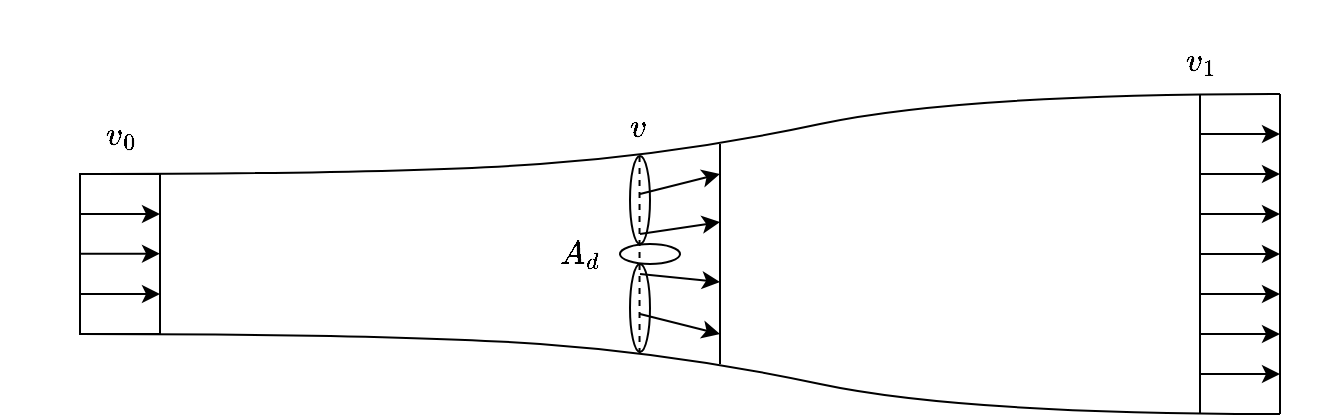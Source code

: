 <mxfile version="20.3.0" type="github">
  <diagram id="IdlpWl6zbyqnxrVqbU_i" name="Page-1">
    <mxGraphModel dx="1422" dy="762" grid="1" gridSize="10" guides="1" tooltips="1" connect="1" arrows="1" fold="1" page="1" pageScale="1" pageWidth="827" pageHeight="1169" math="1" shadow="0">
      <root>
        <mxCell id="0" />
        <mxCell id="1" parent="0" />
        <mxCell id="WMP9rHR9NZPAnHK2ZveY-2" value="" style="curved=1;endArrow=none;html=1;rounded=0;endFill=0;" parent="1" edge="1">
          <mxGeometry width="50" height="50" relative="1" as="geometry">
            <mxPoint x="120" y="160" as="sourcePoint" />
            <mxPoint x="720" y="120" as="targetPoint" />
            <Array as="points">
              <mxPoint x="280" y="160" />
              <mxPoint x="420" y="150" />
              <mxPoint x="560" y="120" />
            </Array>
          </mxGeometry>
        </mxCell>
        <mxCell id="0pmqVzATzi7T12V1UpiU-1" value="" style="curved=1;endArrow=none;html=1;rounded=0;endFill=0;" parent="1" edge="1">
          <mxGeometry width="50" height="50" relative="1" as="geometry">
            <mxPoint x="120" y="240" as="sourcePoint" />
            <mxPoint x="720" y="280" as="targetPoint" />
            <Array as="points">
              <mxPoint x="280" y="240" />
              <mxPoint x="420" y="250" />
              <mxPoint x="560" y="280" />
            </Array>
          </mxGeometry>
        </mxCell>
        <mxCell id="0pmqVzATzi7T12V1UpiU-4" value="" style="endArrow=none;html=1;rounded=0;" parent="1" edge="1">
          <mxGeometry width="50" height="50" relative="1" as="geometry">
            <mxPoint x="440" y="255" as="sourcePoint" />
            <mxPoint x="440" y="145" as="targetPoint" />
          </mxGeometry>
        </mxCell>
        <mxCell id="0pmqVzATzi7T12V1UpiU-7" value="" style="rounded=0;whiteSpace=wrap;html=1;fillColor=none;" parent="1" vertex="1">
          <mxGeometry x="120" y="160" width="40" height="80" as="geometry" />
        </mxCell>
        <mxCell id="0pmqVzATzi7T12V1UpiU-12" value="" style="endArrow=classic;html=1;rounded=0;exitX=0;exitY=0.25;exitDx=0;exitDy=0;entryX=1;entryY=0.25;entryDx=0;entryDy=0;" parent="1" source="0pmqVzATzi7T12V1UpiU-7" target="0pmqVzATzi7T12V1UpiU-7" edge="1">
          <mxGeometry width="50" height="50" relative="1" as="geometry">
            <mxPoint x="210" y="195" as="sourcePoint" />
            <mxPoint x="260" y="145" as="targetPoint" />
          </mxGeometry>
        </mxCell>
        <mxCell id="0pmqVzATzi7T12V1UpiU-13" value="" style="endArrow=classic;html=1;rounded=0;exitX=0;exitY=0.25;exitDx=0;exitDy=0;entryX=1;entryY=0.25;entryDx=0;entryDy=0;" parent="1" edge="1">
          <mxGeometry width="50" height="50" relative="1" as="geometry">
            <mxPoint x="120" y="199.83" as="sourcePoint" />
            <mxPoint x="160" y="199.83" as="targetPoint" />
          </mxGeometry>
        </mxCell>
        <mxCell id="0pmqVzATzi7T12V1UpiU-14" value="" style="endArrow=classic;html=1;rounded=0;exitX=0;exitY=0.25;exitDx=0;exitDy=0;entryX=1;entryY=0.25;entryDx=0;entryDy=0;" parent="1" edge="1">
          <mxGeometry width="50" height="50" relative="1" as="geometry">
            <mxPoint x="120" y="220.0" as="sourcePoint" />
            <mxPoint x="160" y="220.0" as="targetPoint" />
          </mxGeometry>
        </mxCell>
        <mxCell id="0pmqVzATzi7T12V1UpiU-15" value="" style="endArrow=classic;html=1;rounded=0;" parent="1" edge="1">
          <mxGeometry width="50" height="50" relative="1" as="geometry">
            <mxPoint x="400" y="170" as="sourcePoint" />
            <mxPoint x="440" y="160" as="targetPoint" />
          </mxGeometry>
        </mxCell>
        <mxCell id="0pmqVzATzi7T12V1UpiU-16" value="" style="endArrow=classic;html=1;rounded=0;exitX=0;exitY=0.25;exitDx=0;exitDy=0;" parent="1" edge="1">
          <mxGeometry width="50" height="50" relative="1" as="geometry">
            <mxPoint x="400" y="190.0" as="sourcePoint" />
            <mxPoint x="440" y="184" as="targetPoint" />
          </mxGeometry>
        </mxCell>
        <mxCell id="0pmqVzATzi7T12V1UpiU-17" value="" style="endArrow=classic;html=1;rounded=0;exitX=0;exitY=0.25;exitDx=0;exitDy=0;" parent="1" edge="1">
          <mxGeometry width="50" height="50" relative="1" as="geometry">
            <mxPoint x="400" y="210.0" as="sourcePoint" />
            <mxPoint x="440" y="214" as="targetPoint" />
          </mxGeometry>
        </mxCell>
        <mxCell id="0pmqVzATzi7T12V1UpiU-18" value="" style="endArrow=classic;html=1;rounded=0;" parent="1" edge="1">
          <mxGeometry width="50" height="50" relative="1" as="geometry">
            <mxPoint x="400" y="230" as="sourcePoint" />
            <mxPoint x="440" y="240" as="targetPoint" />
          </mxGeometry>
        </mxCell>
        <mxCell id="0pmqVzATzi7T12V1UpiU-19" value="" style="endArrow=none;html=1;rounded=0;" parent="1" edge="1">
          <mxGeometry width="50" height="50" relative="1" as="geometry">
            <mxPoint x="680" y="280" as="sourcePoint" />
            <mxPoint x="680" y="120" as="targetPoint" />
          </mxGeometry>
        </mxCell>
        <mxCell id="0pmqVzATzi7T12V1UpiU-21" value="" style="endArrow=none;html=1;rounded=0;" parent="1" edge="1">
          <mxGeometry width="50" height="50" relative="1" as="geometry">
            <mxPoint x="720" y="280" as="sourcePoint" />
            <mxPoint x="720" y="120" as="targetPoint" />
          </mxGeometry>
        </mxCell>
        <mxCell id="0pmqVzATzi7T12V1UpiU-22" value="" style="endArrow=classic;html=1;rounded=0;exitX=0;exitY=0.25;exitDx=0;exitDy=0;entryX=1;entryY=0.25;entryDx=0;entryDy=0;" parent="1" edge="1">
          <mxGeometry width="50" height="50" relative="1" as="geometry">
            <mxPoint x="680" y="140.0" as="sourcePoint" />
            <mxPoint x="720" y="140.0" as="targetPoint" />
          </mxGeometry>
        </mxCell>
        <mxCell id="0pmqVzATzi7T12V1UpiU-23" value="" style="endArrow=classic;html=1;rounded=0;exitX=0;exitY=0.25;exitDx=0;exitDy=0;entryX=1;entryY=0.25;entryDx=0;entryDy=0;" parent="1" edge="1">
          <mxGeometry width="50" height="50" relative="1" as="geometry">
            <mxPoint x="680" y="160.0" as="sourcePoint" />
            <mxPoint x="720" y="160.0" as="targetPoint" />
          </mxGeometry>
        </mxCell>
        <mxCell id="0pmqVzATzi7T12V1UpiU-24" value="" style="endArrow=classic;html=1;rounded=0;exitX=0;exitY=0.25;exitDx=0;exitDy=0;entryX=1;entryY=0.25;entryDx=0;entryDy=0;" parent="1" edge="1">
          <mxGeometry width="50" height="50" relative="1" as="geometry">
            <mxPoint x="680" y="180.0" as="sourcePoint" />
            <mxPoint x="720" y="180.0" as="targetPoint" />
          </mxGeometry>
        </mxCell>
        <mxCell id="0pmqVzATzi7T12V1UpiU-25" value="" style="endArrow=classic;html=1;rounded=0;exitX=0;exitY=0.25;exitDx=0;exitDy=0;entryX=1;entryY=0.25;entryDx=0;entryDy=0;" parent="1" edge="1">
          <mxGeometry width="50" height="50" relative="1" as="geometry">
            <mxPoint x="680" y="200.0" as="sourcePoint" />
            <mxPoint x="720" y="200.0" as="targetPoint" />
          </mxGeometry>
        </mxCell>
        <mxCell id="0pmqVzATzi7T12V1UpiU-26" value="" style="endArrow=classic;html=1;rounded=0;exitX=0;exitY=0.25;exitDx=0;exitDy=0;entryX=1;entryY=0.25;entryDx=0;entryDy=0;" parent="1" edge="1">
          <mxGeometry width="50" height="50" relative="1" as="geometry">
            <mxPoint x="680" y="220.0" as="sourcePoint" />
            <mxPoint x="720" y="220.0" as="targetPoint" />
          </mxGeometry>
        </mxCell>
        <mxCell id="0pmqVzATzi7T12V1UpiU-27" value="" style="endArrow=classic;html=1;rounded=0;exitX=0;exitY=0.25;exitDx=0;exitDy=0;entryX=1;entryY=0.25;entryDx=0;entryDy=0;" parent="1" edge="1">
          <mxGeometry width="50" height="50" relative="1" as="geometry">
            <mxPoint x="680" y="240.0" as="sourcePoint" />
            <mxPoint x="720" y="240.0" as="targetPoint" />
          </mxGeometry>
        </mxCell>
        <mxCell id="0pmqVzATzi7T12V1UpiU-28" value="" style="endArrow=classic;html=1;rounded=0;exitX=0;exitY=0.25;exitDx=0;exitDy=0;entryX=1;entryY=0.25;entryDx=0;entryDy=0;" parent="1" edge="1">
          <mxGeometry width="50" height="50" relative="1" as="geometry">
            <mxPoint x="680" y="260.0" as="sourcePoint" />
            <mxPoint x="720" y="260.0" as="targetPoint" />
          </mxGeometry>
        </mxCell>
        <mxCell id="0pmqVzATzi7T12V1UpiU-31" value="&lt;font style=&quot;font-size: 14px;&quot;&gt;\begin{equation}&lt;br style=&quot;font-size: 14px;&quot;&gt;v_0&lt;br style=&quot;font-size: 14px;&quot;&gt;\end{equation}&lt;/font&gt;" style="text;html=1;align=center;verticalAlign=middle;resizable=0;points=[];autosize=1;strokeColor=none;fillColor=none;" parent="1" vertex="1">
          <mxGeometry x="80" y="110" width="120" height="60" as="geometry" />
        </mxCell>
        <mxCell id="0pmqVzATzi7T12V1UpiU-35" value="&lt;font style=&quot;font-size: 14px;&quot;&gt;\begin{equation}&lt;br style=&quot;font-size: 14px;&quot;&gt;v&lt;br style=&quot;font-size: 14px;&quot;&gt;\end{equation}&lt;/font&gt;" style="text;html=1;align=center;verticalAlign=middle;resizable=0;points=[];autosize=1;strokeColor=none;fillColor=none;" parent="1" vertex="1">
          <mxGeometry x="339" y="106" width="120" height="60" as="geometry" />
        </mxCell>
        <mxCell id="0pmqVzATzi7T12V1UpiU-36" value="&lt;font style=&quot;font-size: 14px;&quot;&gt;\begin{equation}&lt;br style=&quot;font-size: 14px;&quot;&gt;v_1&lt;br style=&quot;font-size: 14px;&quot;&gt;\end{equation}&lt;/font&gt;" style="text;html=1;align=center;verticalAlign=middle;resizable=0;points=[];autosize=1;strokeColor=none;fillColor=none;" parent="1" vertex="1">
          <mxGeometry x="620" y="73" width="120" height="60" as="geometry" />
        </mxCell>
        <mxCell id="0pmqVzATzi7T12V1UpiU-37" value="" style="endArrow=none;html=1;rounded=0;dashed=1;" parent="1" edge="1">
          <mxGeometry width="50" height="50" relative="1" as="geometry">
            <mxPoint x="399.77" y="250" as="sourcePoint" />
            <mxPoint x="399.77" y="150" as="targetPoint" />
          </mxGeometry>
        </mxCell>
        <mxCell id="0pmqVzATzi7T12V1UpiU-38" value="" style="group" parent="1" vertex="1" connectable="0">
          <mxGeometry x="390" y="151" width="30" height="98" as="geometry" />
        </mxCell>
        <mxCell id="0pmqVzATzi7T12V1UpiU-8" value="" style="ellipse;whiteSpace=wrap;html=1;fillColor=none;" parent="0pmqVzATzi7T12V1UpiU-38" vertex="1">
          <mxGeometry y="44" width="30" height="10" as="geometry" />
        </mxCell>
        <mxCell id="0pmqVzATzi7T12V1UpiU-9" value="" style="ellipse;whiteSpace=wrap;html=1;fillColor=none;" parent="0pmqVzATzi7T12V1UpiU-38" vertex="1">
          <mxGeometry x="5" width="10" height="44" as="geometry" />
        </mxCell>
        <mxCell id="0pmqVzATzi7T12V1UpiU-10" value="" style="ellipse;whiteSpace=wrap;html=1;fillColor=none;" parent="0pmqVzATzi7T12V1UpiU-38" vertex="1">
          <mxGeometry x="5" y="54" width="10" height="44" as="geometry" />
        </mxCell>
        <mxCell id="oMTtjoeB6iYcXTJv7xQv-2" value="&lt;font style=&quot;font-size: 14px;&quot;&gt;\begin{equation}&lt;br style=&quot;font-size: 14px;&quot;&gt;A_d&lt;br style=&quot;font-size: 14px;&quot;&gt;\end{equation}&lt;/font&gt;" style="text;html=1;align=center;verticalAlign=middle;resizable=0;points=[];autosize=1;strokeColor=none;fillColor=none;" vertex="1" parent="1">
          <mxGeometry x="310" y="170" width="120" height="60" as="geometry" />
        </mxCell>
      </root>
    </mxGraphModel>
  </diagram>
</mxfile>
